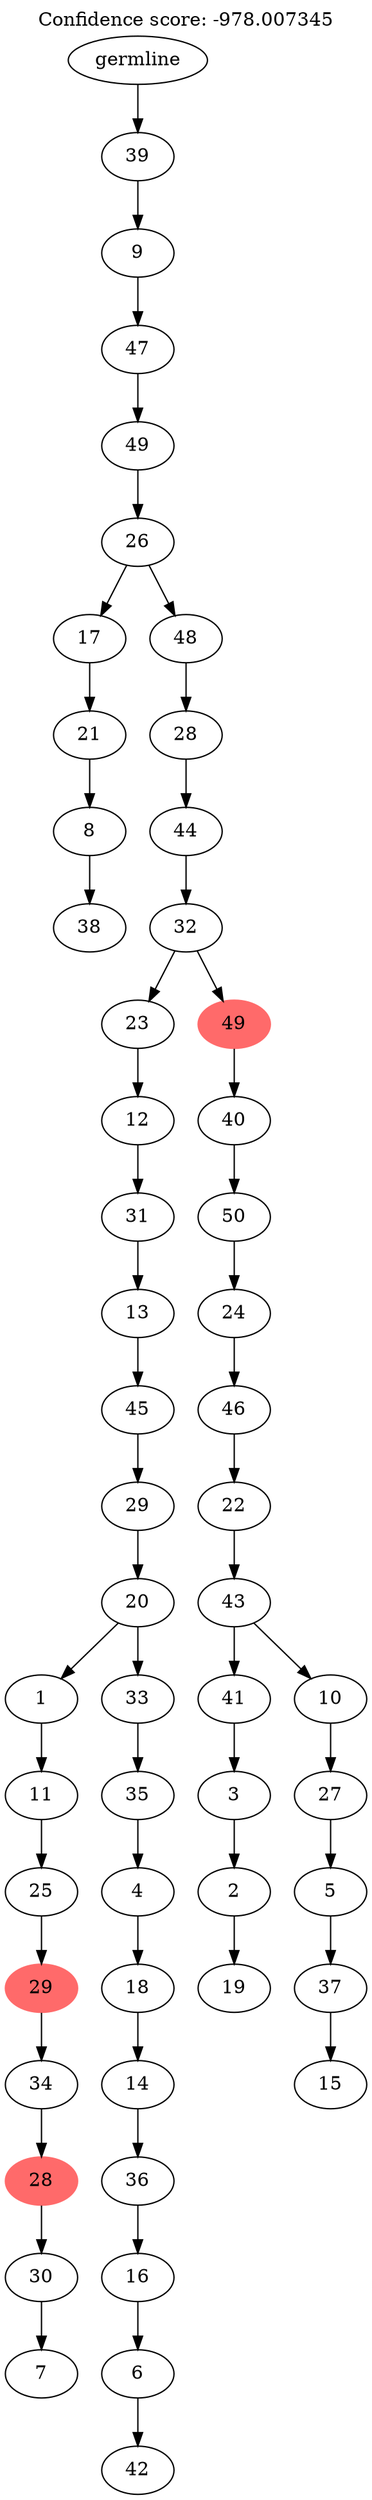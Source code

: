digraph g {
	"52" -> "53";
	"53" [label="38"];
	"51" -> "52";
	"52" [label="8"];
	"50" -> "51";
	"51" [label="21"];
	"48" -> "49";
	"49" [label="7"];
	"47" -> "48";
	"48" [label="30"];
	"46" -> "47";
	"47" [color=indianred1, style=filled, label="28"];
	"45" -> "46";
	"46" [label="34"];
	"44" -> "45";
	"45" [color=indianred1, style=filled, label="29"];
	"43" -> "44";
	"44" [label="25"];
	"42" -> "43";
	"43" [label="11"];
	"40" -> "41";
	"41" [label="42"];
	"39" -> "40";
	"40" [label="6"];
	"38" -> "39";
	"39" [label="16"];
	"37" -> "38";
	"38" [label="36"];
	"36" -> "37";
	"37" [label="14"];
	"35" -> "36";
	"36" [label="18"];
	"34" -> "35";
	"35" [label="4"];
	"33" -> "34";
	"34" [label="35"];
	"32" -> "33";
	"33" [label="33"];
	"32" -> "42";
	"42" [label="1"];
	"31" -> "32";
	"32" [label="20"];
	"30" -> "31";
	"31" [label="29"];
	"29" -> "30";
	"30" [label="45"];
	"28" -> "29";
	"29" [label="13"];
	"27" -> "28";
	"28" [label="31"];
	"26" -> "27";
	"27" [label="12"];
	"24" -> "25";
	"25" [label="19"];
	"23" -> "24";
	"24" [label="2"];
	"22" -> "23";
	"23" [label="3"];
	"20" -> "21";
	"21" [label="15"];
	"19" -> "20";
	"20" [label="37"];
	"18" -> "19";
	"19" [label="5"];
	"17" -> "18";
	"18" [label="27"];
	"16" -> "17";
	"17" [label="10"];
	"16" -> "22";
	"22" [label="41"];
	"15" -> "16";
	"16" [label="43"];
	"14" -> "15";
	"15" [label="22"];
	"13" -> "14";
	"14" [label="46"];
	"12" -> "13";
	"13" [label="24"];
	"11" -> "12";
	"12" [label="50"];
	"10" -> "11";
	"11" [label="40"];
	"9" -> "10";
	"10" [color=indianred1, style=filled, label="49"];
	"9" -> "26";
	"26" [label="23"];
	"8" -> "9";
	"9" [label="32"];
	"7" -> "8";
	"8" [label="44"];
	"6" -> "7";
	"7" [label="28"];
	"5" -> "6";
	"6" [label="48"];
	"5" -> "50";
	"50" [label="17"];
	"4" -> "5";
	"5" [label="26"];
	"3" -> "4";
	"4" [label="49"];
	"2" -> "3";
	"3" [label="47"];
	"1" -> "2";
	"2" [label="9"];
	"0" -> "1";
	"1" [label="39"];
	"0" [label="germline"];
	labelloc="t";
	label="Confidence score: -978.007345";
}
